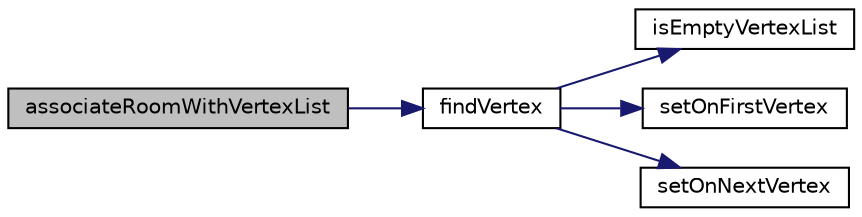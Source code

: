 digraph "associateRoomWithVertexList"
{
 // LATEX_PDF_SIZE
  edge [fontname="Helvetica",fontsize="10",labelfontname="Helvetica",labelfontsize="10"];
  node [fontname="Helvetica",fontsize="10",shape=record];
  rankdir="LR";
  Node1 [label="associateRoomWithVertexList",height=0.2,width=0.4,color="black", fillcolor="grey75", style="filled", fontcolor="black",tooltip=" "];
  Node1 -> Node2 [color="midnightblue",fontsize="10",style="solid",fontname="Helvetica"];
  Node2 [label="findVertex",height=0.2,width=0.4,color="black", fillcolor="white", style="filled",URL="$graph_8c.html#a9098b8e1dda296d4a762a4d09242ef9f",tooltip=" "];
  Node2 -> Node3 [color="midnightblue",fontsize="10",style="solid",fontname="Helvetica"];
  Node3 [label="isEmptyVertexList",height=0.2,width=0.4,color="black", fillcolor="white", style="filled",URL="$graph_8c.html#a1203008614bf8ce2b17f1bbaffecd007",tooltip=" "];
  Node2 -> Node4 [color="midnightblue",fontsize="10",style="solid",fontname="Helvetica"];
  Node4 [label="setOnFirstVertex",height=0.2,width=0.4,color="black", fillcolor="white", style="filled",URL="$graph_8c.html#a10e7eae43d2c901ee3f086585a9ac030",tooltip=" "];
  Node2 -> Node5 [color="midnightblue",fontsize="10",style="solid",fontname="Helvetica"];
  Node5 [label="setOnNextVertex",height=0.2,width=0.4,color="black", fillcolor="white", style="filled",URL="$graph_8c.html#a75e114a291a78e8c3a1c1815e78b99d3",tooltip=" "];
}
